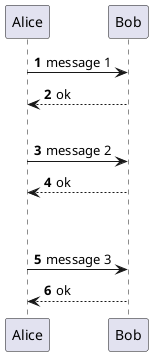 @startuml
'https://plantuml.com/sequence-diagram

autonumber
Alice->Bob: message 1
Bob-->Alice:ok
|||
Alice->Bob: message 2
Bob-->Alice:ok
||45||
Alice->Bob: message 3
Bob-->Alice:ok
@enduml